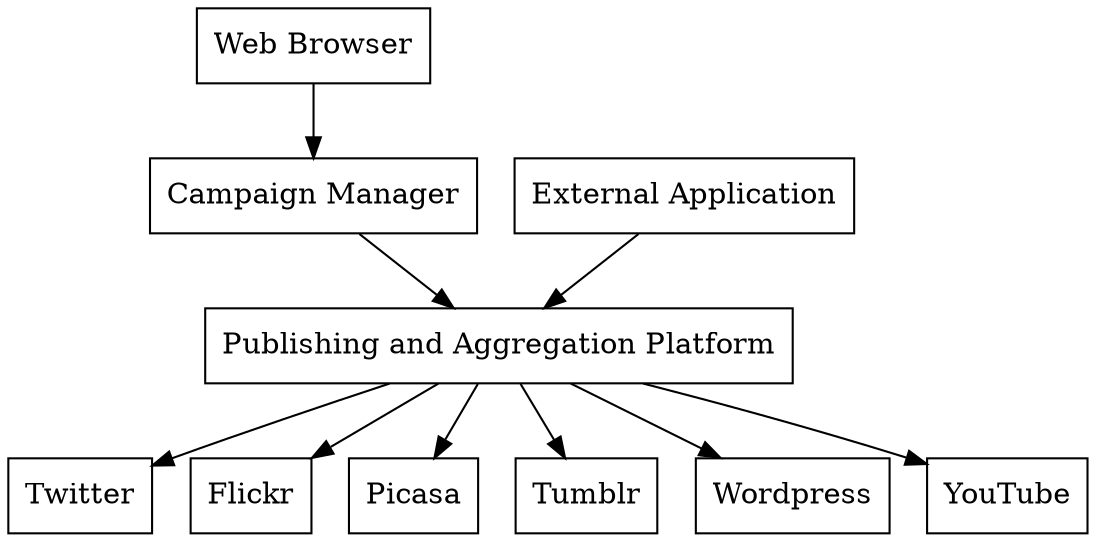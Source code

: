 digraph context {
        node [shape=box]
        "Web Browser" -> "Campaign Manager"
        "Campaign Manager" -> "Publishing and Aggregation Platform"
        "External Application" -> "Publishing and Aggregation Platform"
        "Publishing and Aggregation Platform" -> Twitter
        "Publishing and Aggregation Platform" -> Flickr
        "Publishing and Aggregation Platform" -> Picasa
        "Publishing and Aggregation Platform" -> Tumblr
        "Publishing and Aggregation Platform" -> Wordpress
        "Publishing and Aggregation Platform" -> YouTube
}